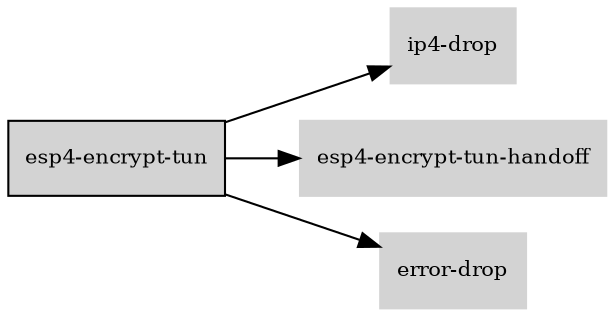 digraph "esp4_encrypt_tun_subgraph" {
  rankdir=LR;
  node [shape=box, style=filled, fontsize=10, color=lightgray, fontcolor=black, fillcolor=lightgray];
  "esp4-encrypt-tun" [color=black, fontcolor=black, fillcolor=lightgray];
  edge [fontsize=8];
  "esp4-encrypt-tun" -> "ip4-drop";
  "esp4-encrypt-tun" -> "esp4-encrypt-tun-handoff";
  "esp4-encrypt-tun" -> "error-drop";
}
